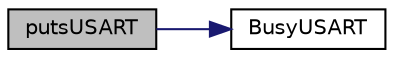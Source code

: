 digraph "putsUSART"
{
  edge [fontname="Helvetica",fontsize="10",labelfontname="Helvetica",labelfontsize="10"];
  node [fontname="Helvetica",fontsize="10",shape=record];
  rankdir="LR";
  Node1 [label="putsUSART",height=0.2,width=0.4,color="black", fillcolor="grey75", style="filled", fontcolor="black"];
  Node1 -> Node2 [color="midnightblue",fontsize="10",style="solid",fontname="Helvetica"];
  Node2 [label="BusyUSART",height=0.2,width=0.4,color="black", fillcolor="white", style="filled",URL="$_u_a_r_t_8c.html#a97ce40bee3aa798d1ddfe054ae070f81"];
}
